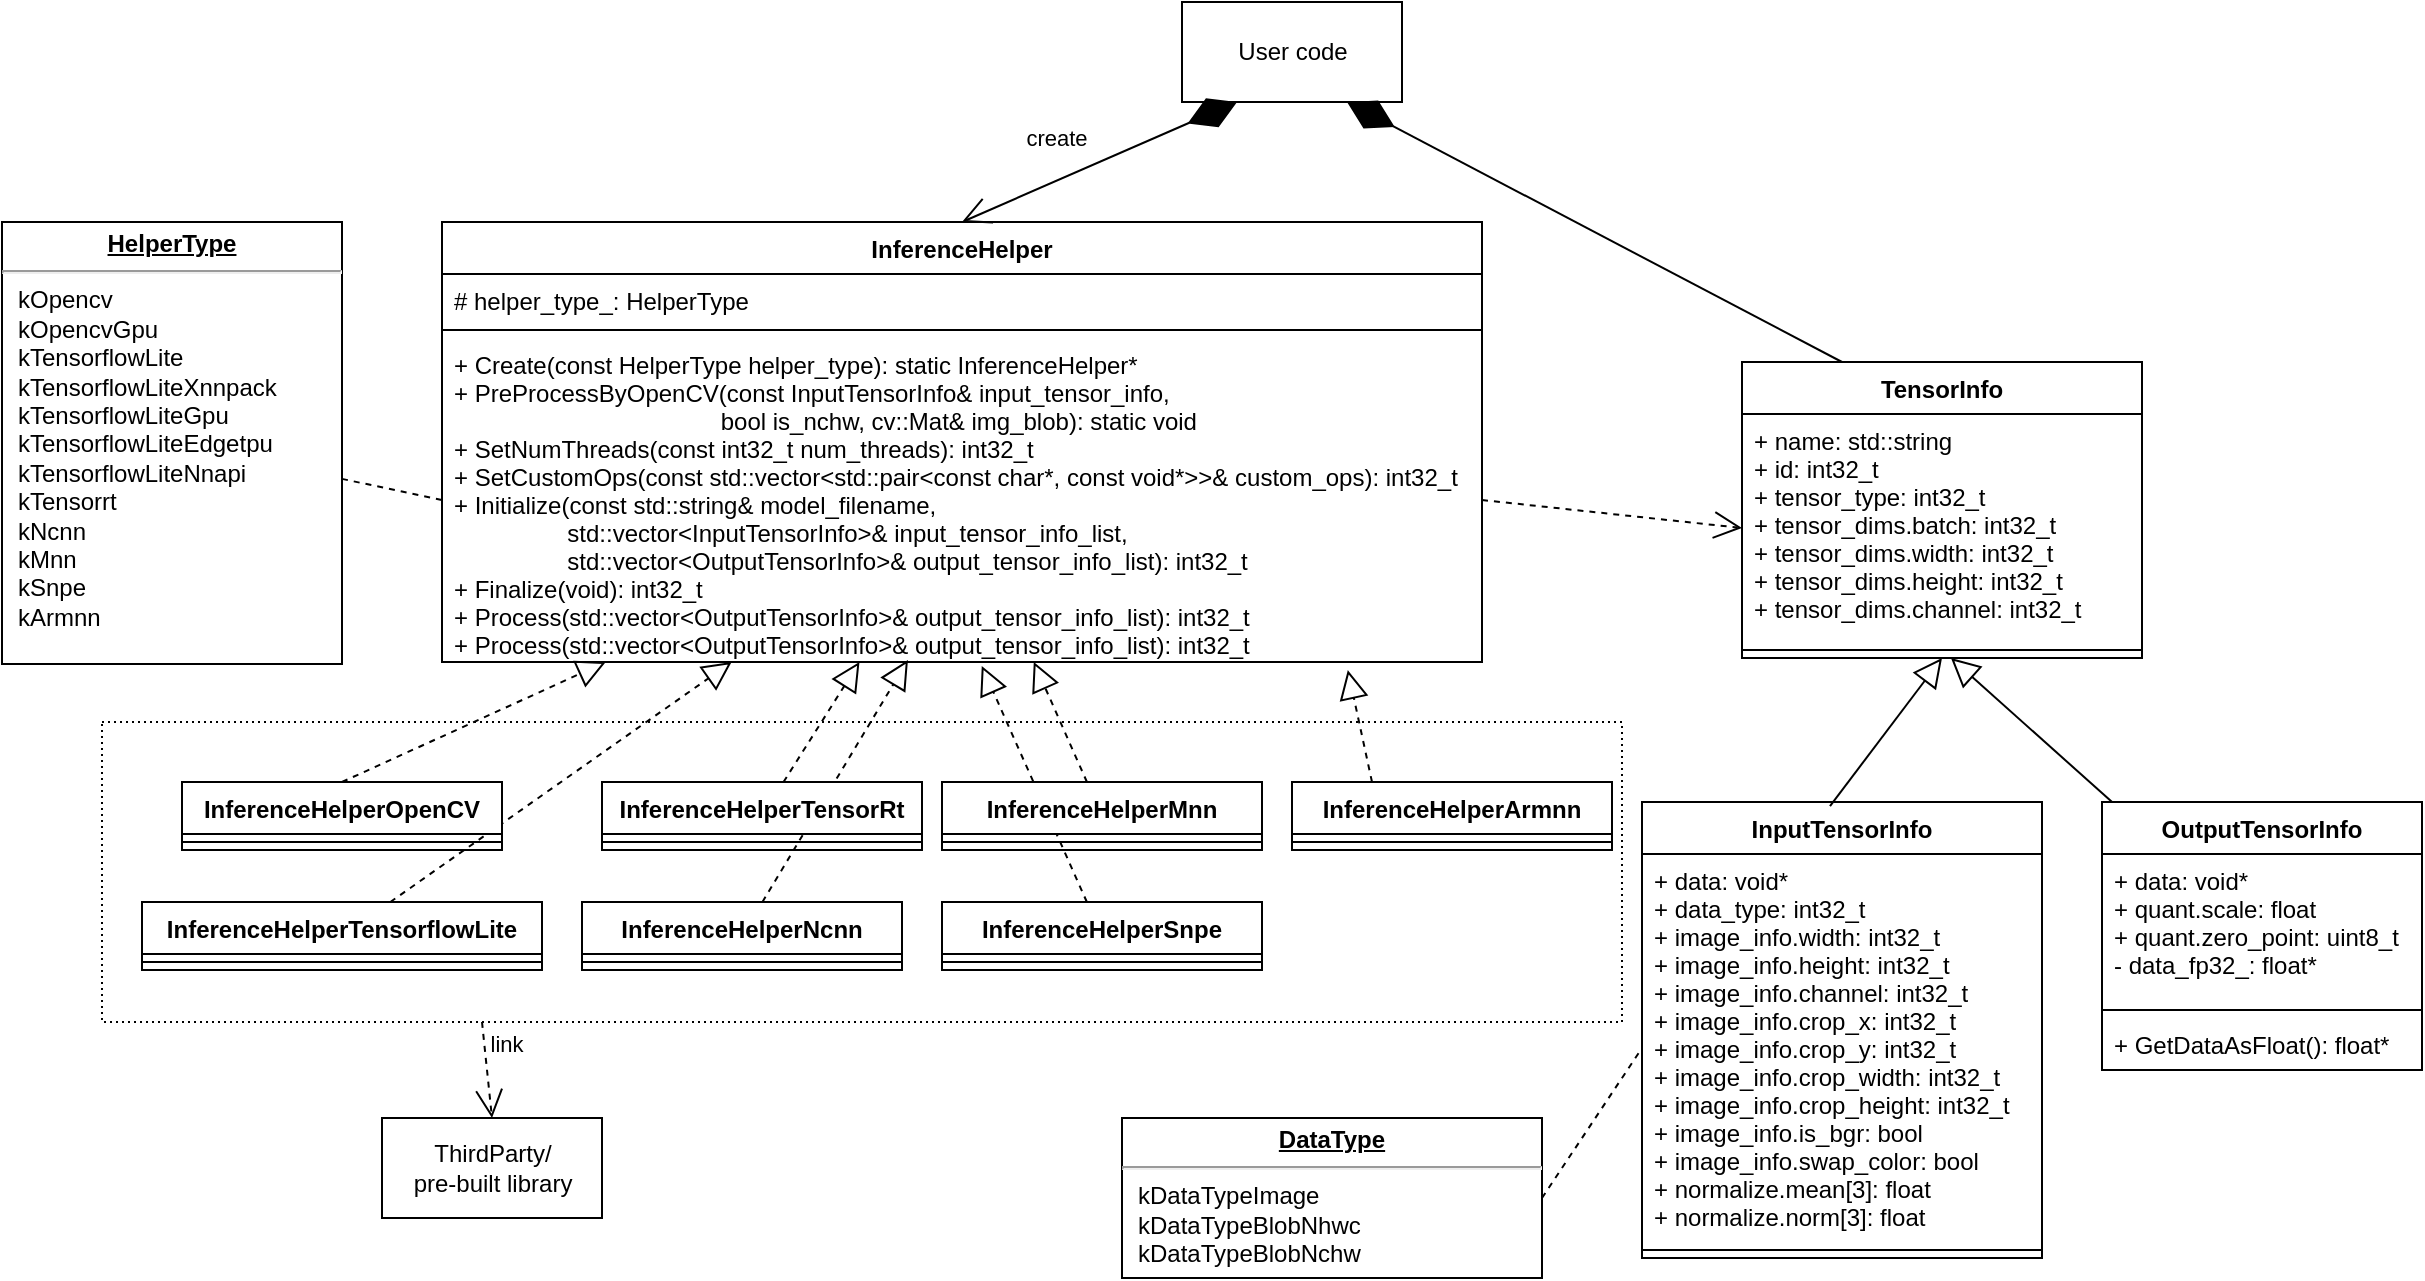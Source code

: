 <mxfile>
    <diagram id="2nVCpC3mRS13LhFPs2z5" name="Page-1">
        <mxGraphModel dx="1847" dy="1969" grid="1" gridSize="10" guides="1" tooltips="1" connect="1" arrows="1" fold="1" page="1" pageScale="1" pageWidth="827" pageHeight="1169" math="0" shadow="0">
            <root>
                <mxCell id="0"/>
                <mxCell id="1" parent="0"/>
                <mxCell id="48" value="" style="endArrow=block;dashed=1;endFill=0;endSize=12;html=1;" parent="1" source="39" target="46" edge="1">
                    <mxGeometry width="160" relative="1" as="geometry">
                        <mxPoint x="110" y="330" as="sourcePoint"/>
                        <mxPoint x="229.084" y="270" as="targetPoint"/>
                    </mxGeometry>
                </mxCell>
                <mxCell id="84" value="" style="endArrow=block;dashed=1;endFill=0;endSize=12;html=1;entryX=0.519;entryY=1.012;entryDx=0;entryDy=0;entryPerimeter=0;" parent="1" source="78" target="46" edge="1">
                    <mxGeometry width="160" relative="1" as="geometry">
                        <mxPoint x="478.529" y="290" as="sourcePoint"/>
                        <mxPoint x="509.2" y="228.866" as="targetPoint"/>
                    </mxGeometry>
                </mxCell>
                <mxCell id="50" value="" style="endArrow=block;dashed=1;endFill=0;endSize=12;html=1;entryX=0.448;entryY=0.994;entryDx=0;entryDy=0;entryPerimeter=0;" parent="1" source="35" target="46" edge="1">
                    <mxGeometry width="160" relative="1" as="geometry">
                        <mxPoint x="361.149" y="330" as="sourcePoint"/>
                        <mxPoint x="365.203" y="270" as="targetPoint"/>
                    </mxGeometry>
                </mxCell>
                <mxCell id="35" value="InferenceHelperNcnn" style="swimlane;fontStyle=1;align=center;verticalAlign=top;childLayout=stackLayout;horizontal=1;startSize=26;horizontalStack=0;resizeParent=1;resizeParentMax=0;resizeLast=0;collapsible=1;marginBottom=0;" parent="1" vertex="1">
                    <mxGeometry x="200" y="340" width="160" height="34" as="geometry"/>
                </mxCell>
                <mxCell id="36" value="" style="line;strokeWidth=1;fillColor=none;align=left;verticalAlign=middle;spacingTop=-1;spacingLeft=3;spacingRight=3;rotatable=0;labelPosition=right;points=[];portConstraint=eastwest;" parent="35" vertex="1">
                    <mxGeometry y="26" width="160" height="8" as="geometry"/>
                </mxCell>
                <mxCell id="74" value="" style="rounded=0;whiteSpace=wrap;html=1;fillColor=none;dashed=1;dashPattern=1 2;" parent="1" vertex="1">
                    <mxGeometry x="-40" y="250" width="760" height="150" as="geometry"/>
                </mxCell>
                <mxCell id="7" value="TensorInfo" style="swimlane;fontStyle=1;align=center;verticalAlign=top;childLayout=stackLayout;horizontal=1;startSize=26;horizontalStack=0;resizeParent=1;resizeParentMax=0;resizeLast=0;collapsible=1;marginBottom=0;" parent="1" vertex="1">
                    <mxGeometry x="780" y="70" width="200" height="148" as="geometry"/>
                </mxCell>
                <mxCell id="8" value="+ name: std::string&#10;+ id: int32_t&#10;+ tensor_type: int32_t&#10;+ tensor_dims.batch: int32_t&#10;+ tensor_dims.width: int32_t&#10;+ tensor_dims.height: int32_t&#10;+ tensor_dims.channel: int32_t&#10;" style="text;strokeColor=none;fillColor=none;align=left;verticalAlign=top;spacingLeft=4;spacingRight=4;overflow=hidden;rotatable=0;points=[[0,0.5],[1,0.5]];portConstraint=eastwest;" parent="7" vertex="1">
                    <mxGeometry y="26" width="200" height="114" as="geometry"/>
                </mxCell>
                <mxCell id="9" value="" style="line;strokeWidth=1;fillColor=none;align=left;verticalAlign=middle;spacingTop=-1;spacingLeft=3;spacingRight=3;rotatable=0;labelPosition=right;points=[];portConstraint=eastwest;" parent="7" vertex="1">
                    <mxGeometry y="140" width="200" height="8" as="geometry"/>
                </mxCell>
                <mxCell id="10" value="InputTensorInfo" style="swimlane;fontStyle=1;align=center;verticalAlign=top;childLayout=stackLayout;horizontal=1;startSize=26;horizontalStack=0;resizeParent=1;resizeParentMax=0;resizeLast=0;collapsible=1;marginBottom=0;" parent="1" vertex="1">
                    <mxGeometry x="730" y="290" width="200" height="228" as="geometry"/>
                </mxCell>
                <mxCell id="11" value="+ data: void*&#10;+ data_type: int32_t&#10;+ image_info.width: int32_t&#10;+ image_info.height: int32_t&#10;+ image_info.channel: int32_t&#10;+ image_info.crop_x: int32_t&#10;+ image_info.crop_y: int32_t&#10;+ image_info.crop_width: int32_t&#10;+ image_info.crop_height: int32_t&#10;+ image_info.is_bgr: bool&#10;+ image_info.swap_color: bool&#10;+ normalize.mean[3]: float&#10;+ normalize.norm[3]: float" style="text;strokeColor=none;fillColor=none;align=left;verticalAlign=top;spacingLeft=4;spacingRight=4;overflow=hidden;rotatable=0;points=[[0,0.5],[1,0.5]];portConstraint=eastwest;" parent="10" vertex="1">
                    <mxGeometry y="26" width="200" height="194" as="geometry"/>
                </mxCell>
                <mxCell id="12" value="" style="line;strokeWidth=1;fillColor=none;align=left;verticalAlign=middle;spacingTop=-1;spacingLeft=3;spacingRight=3;rotatable=0;labelPosition=right;points=[];portConstraint=eastwest;" parent="10" vertex="1">
                    <mxGeometry y="220" width="200" height="8" as="geometry"/>
                </mxCell>
                <mxCell id="17" value="OutputTensorInfo" style="swimlane;fontStyle=1;align=center;verticalAlign=top;childLayout=stackLayout;horizontal=1;startSize=26;horizontalStack=0;resizeParent=1;resizeParentMax=0;resizeLast=0;collapsible=1;marginBottom=0;" parent="1" vertex="1">
                    <mxGeometry x="960" y="290" width="160" height="134" as="geometry"/>
                </mxCell>
                <mxCell id="18" value="+ data: void*&#10;+ quant.scale: float&#10;+ quant.zero_point: uint8_t&#10;- data_fp32_: float*" style="text;strokeColor=none;fillColor=none;align=left;verticalAlign=top;spacingLeft=4;spacingRight=4;overflow=hidden;rotatable=0;points=[[0,0.5],[1,0.5]];portConstraint=eastwest;" parent="17" vertex="1">
                    <mxGeometry y="26" width="160" height="74" as="geometry"/>
                </mxCell>
                <mxCell id="19" value="" style="line;strokeWidth=1;fillColor=none;align=left;verticalAlign=middle;spacingTop=-1;spacingLeft=3;spacingRight=3;rotatable=0;labelPosition=right;points=[];portConstraint=eastwest;" parent="17" vertex="1">
                    <mxGeometry y="100" width="160" height="8" as="geometry"/>
                </mxCell>
                <mxCell id="20" value="+ GetDataAsFloat(): float*" style="text;strokeColor=none;fillColor=none;align=left;verticalAlign=top;spacingLeft=4;spacingRight=4;overflow=hidden;rotatable=0;points=[[0,0.5],[1,0.5]];portConstraint=eastwest;" parent="17" vertex="1">
                    <mxGeometry y="108" width="160" height="26" as="geometry"/>
                </mxCell>
                <mxCell id="21" value="" style="endArrow=block;endFill=0;endSize=12;html=1;entryX=0.5;entryY=1;entryDx=0;entryDy=0;exitX=0.47;exitY=0.009;exitDx=0;exitDy=0;exitPerimeter=0;" parent="1" source="10" target="7" edge="1">
                    <mxGeometry width="160" relative="1" as="geometry">
                        <mxPoint x="530" y="420" as="sourcePoint"/>
                        <mxPoint x="690" y="420" as="targetPoint"/>
                    </mxGeometry>
                </mxCell>
                <mxCell id="22" value="" style="endArrow=block;endFill=0;endSize=12;html=1;" parent="1" source="17" target="9" edge="1">
                    <mxGeometry width="160" relative="1" as="geometry">
                        <mxPoint x="884" y="391.962" as="sourcePoint"/>
                        <mxPoint x="1000" y="250" as="targetPoint"/>
                    </mxGeometry>
                </mxCell>
                <mxCell id="31" value="InferenceHelperMnn" style="swimlane;fontStyle=1;align=center;verticalAlign=top;childLayout=stackLayout;horizontal=1;startSize=26;horizontalStack=0;resizeParent=1;resizeParentMax=0;resizeLast=0;collapsible=1;marginBottom=0;" parent="1" vertex="1">
                    <mxGeometry x="380" y="280" width="160" height="34" as="geometry"/>
                </mxCell>
                <mxCell id="33" value="" style="line;strokeWidth=1;fillColor=none;align=left;verticalAlign=middle;spacingTop=-1;spacingLeft=3;spacingRight=3;rotatable=0;labelPosition=right;points=[];portConstraint=eastwest;" parent="31" vertex="1">
                    <mxGeometry y="26" width="160" height="8" as="geometry"/>
                </mxCell>
                <mxCell id="37" value="InferenceHelperOpenCV" style="swimlane;fontStyle=1;align=center;verticalAlign=top;childLayout=stackLayout;horizontal=1;startSize=26;horizontalStack=0;resizeParent=1;resizeParentMax=0;resizeLast=0;collapsible=1;marginBottom=0;" parent="1" vertex="1">
                    <mxGeometry y="280" width="160" height="34" as="geometry"/>
                </mxCell>
                <mxCell id="38" value="" style="line;strokeWidth=1;fillColor=none;align=left;verticalAlign=middle;spacingTop=-1;spacingLeft=3;spacingRight=3;rotatable=0;labelPosition=right;points=[];portConstraint=eastwest;" parent="37" vertex="1">
                    <mxGeometry y="26" width="160" height="8" as="geometry"/>
                </mxCell>
                <mxCell id="39" value="InferenceHelperTensorflowLite" style="swimlane;fontStyle=1;align=center;verticalAlign=top;childLayout=stackLayout;horizontal=1;startSize=26;horizontalStack=0;resizeParent=1;resizeParentMax=0;resizeLast=0;collapsible=1;marginBottom=0;" parent="1" vertex="1">
                    <mxGeometry x="-20" y="340" width="200" height="34" as="geometry"/>
                </mxCell>
                <mxCell id="40" value="" style="line;strokeWidth=1;fillColor=none;align=left;verticalAlign=middle;spacingTop=-1;spacingLeft=3;spacingRight=3;rotatable=0;labelPosition=right;points=[];portConstraint=eastwest;" parent="39" vertex="1">
                    <mxGeometry y="26" width="200" height="8" as="geometry"/>
                </mxCell>
                <mxCell id="41" value="InferenceHelperTensorRt" style="swimlane;fontStyle=1;align=center;verticalAlign=top;childLayout=stackLayout;horizontal=1;startSize=26;horizontalStack=0;resizeParent=1;resizeParentMax=0;resizeLast=0;collapsible=1;marginBottom=0;" parent="1" vertex="1">
                    <mxGeometry x="210" y="280" width="160" height="34" as="geometry"/>
                </mxCell>
                <mxCell id="42" value="" style="line;strokeWidth=1;fillColor=none;align=left;verticalAlign=middle;spacingTop=-1;spacingLeft=3;spacingRight=3;rotatable=0;labelPosition=right;points=[];portConstraint=eastwest;" parent="41" vertex="1">
                    <mxGeometry y="26" width="160" height="8" as="geometry"/>
                </mxCell>
                <mxCell id="43" value="InferenceHelper" style="swimlane;fontStyle=1;align=center;verticalAlign=top;childLayout=stackLayout;horizontal=1;startSize=26;horizontalStack=0;resizeParent=1;resizeParentMax=0;resizeLast=0;collapsible=1;marginBottom=0;" parent="1" vertex="1">
                    <mxGeometry x="130" width="520" height="220" as="geometry"/>
                </mxCell>
                <mxCell id="44" value="# helper_type_: HelperType" style="text;strokeColor=none;fillColor=none;align=left;verticalAlign=top;spacingLeft=4;spacingRight=4;overflow=hidden;rotatable=0;points=[[0,0.5],[1,0.5]];portConstraint=eastwest;" parent="43" vertex="1">
                    <mxGeometry y="26" width="520" height="24" as="geometry"/>
                </mxCell>
                <mxCell id="45" value="" style="line;strokeWidth=1;fillColor=none;align=left;verticalAlign=middle;spacingTop=-1;spacingLeft=3;spacingRight=3;rotatable=0;labelPosition=right;points=[];portConstraint=eastwest;" parent="43" vertex="1">
                    <mxGeometry y="50" width="520" height="8" as="geometry"/>
                </mxCell>
                <mxCell id="46" value="+ Create(const HelperType helper_type): static InferenceHelper*&#10;+ PreProcessByOpenCV(const InputTensorInfo&amp; input_tensor_info,&#10;                                        bool is_nchw, cv::Mat&amp; img_blob): static void&#10;+ SetNumThreads(const int32_t num_threads): int32_t&#10;+ SetCustomOps(const std::vector&lt;std::pair&lt;const char*, const void*&gt;&gt;&amp; custom_ops): int32_t&#10;+ Initialize(const std::string&amp; model_filename, &#10;                 std::vector&lt;InputTensorInfo&gt;&amp; input_tensor_info_list, &#10;                 std::vector&lt;OutputTensorInfo&gt;&amp; output_tensor_info_list): int32_t&#10;+ Finalize(void): int32_t&#10;+ Process(std::vector&lt;OutputTensorInfo&gt;&amp; output_tensor_info_list): int32_t&#10;+ Process(std::vector&lt;OutputTensorInfo&gt;&amp; output_tensor_info_list): int32_t" style="text;strokeColor=none;fillColor=none;align=left;verticalAlign=top;spacingLeft=4;spacingRight=4;overflow=hidden;rotatable=0;points=[[0,0.5],[1,0.5]];portConstraint=eastwest;" parent="43" vertex="1">
                    <mxGeometry y="58" width="520" height="162" as="geometry"/>
                </mxCell>
                <mxCell id="47" value="" style="endArrow=block;dashed=1;endFill=0;endSize=12;html=1;exitX=0.5;exitY=0;exitDx=0;exitDy=0;" parent="1" source="37" target="46" edge="1">
                    <mxGeometry width="160" relative="1" as="geometry">
                        <mxPoint x="884" y="391.962" as="sourcePoint"/>
                        <mxPoint x="1010" y="258" as="targetPoint"/>
                    </mxGeometry>
                </mxCell>
                <mxCell id="49" value="" style="endArrow=block;dashed=1;endFill=0;endSize=12;html=1;" parent="1" source="41" target="46" edge="1">
                    <mxGeometry width="160" relative="1" as="geometry">
                        <mxPoint x="205.773" y="376" as="sourcePoint"/>
                        <mxPoint x="304.124" y="270" as="targetPoint"/>
                    </mxGeometry>
                </mxCell>
                <mxCell id="51" value="" style="endArrow=block;dashed=1;endFill=0;endSize=12;html=1;" parent="1" source="31" target="46" edge="1">
                    <mxGeometry width="160" relative="1" as="geometry">
                        <mxPoint x="461.237" y="376" as="sourcePoint"/>
                        <mxPoint x="406.598" y="270" as="targetPoint"/>
                    </mxGeometry>
                </mxCell>
                <mxCell id="52" value="&lt;p style=&quot;margin: 4px 0px 0px ; text-align: center&quot;&gt;&lt;b&gt;&lt;u&gt;HelperType&lt;/u&gt;&lt;/b&gt;&lt;br&gt;&lt;/p&gt;&lt;hr&gt;&lt;p style=&quot;margin: 0px ; margin-left: 8px&quot;&gt;kOpencv&lt;/p&gt;&lt;p style=&quot;margin: 0px ; margin-left: 8px&quot;&gt;kOpencvGpu&lt;/p&gt;&lt;p style=&quot;margin: 0px ; margin-left: 8px&quot;&gt;kTensorflowLite&lt;/p&gt;&lt;p style=&quot;margin: 0px ; margin-left: 8px&quot;&gt;kTensorflowLiteXnnpack&lt;/p&gt;&lt;p style=&quot;margin: 0px ; margin-left: 8px&quot;&gt;kTensorflowLiteGpu&lt;/p&gt;&lt;p style=&quot;margin: 0px ; margin-left: 8px&quot;&gt;kTensorflowLiteEdgetpu&lt;/p&gt;&lt;p style=&quot;margin: 0px ; margin-left: 8px&quot;&gt;kTensorflowLiteNnapi&lt;/p&gt;&lt;p style=&quot;margin: 0px ; margin-left: 8px&quot;&gt;kTensorrt&lt;/p&gt;&lt;p style=&quot;margin: 0px ; margin-left: 8px&quot;&gt;kNcnn&lt;/p&gt;&lt;p style=&quot;margin: 0px ; margin-left: 8px&quot;&gt;kMnn&lt;/p&gt;&lt;p style=&quot;margin: 0px ; margin-left: 8px&quot;&gt;kSnpe&lt;/p&gt;&lt;p style=&quot;margin: 0px ; margin-left: 8px&quot;&gt;kArmnn&lt;/p&gt;" style="verticalAlign=top;align=left;overflow=fill;fontSize=12;fontFamily=Helvetica;html=1;" parent="1" vertex="1">
                    <mxGeometry x="-90" width="170" height="221" as="geometry"/>
                </mxCell>
                <mxCell id="54" value="&lt;p style=&quot;margin: 4px 0px 0px ; text-align: center&quot;&gt;&lt;b&gt;&lt;u&gt;DataType&lt;/u&gt;&lt;/b&gt;&lt;br&gt;&lt;/p&gt;&lt;hr&gt;&lt;p style=&quot;margin: 0px ; margin-left: 8px&quot;&gt;kDataTypeImage&lt;br&gt;&lt;/p&gt;&lt;p style=&quot;margin: 0px ; margin-left: 8px&quot;&gt;kDataTypeBlobNhwc&lt;br&gt;&lt;/p&gt;&lt;p style=&quot;margin: 0px ; margin-left: 8px&quot;&gt;kDataTypeBlobNchw&lt;br&gt;&lt;/p&gt;" style="verticalAlign=top;align=left;overflow=fill;fontSize=12;fontFamily=Helvetica;html=1;" parent="1" vertex="1">
                    <mxGeometry x="470" y="448" width="210" height="80" as="geometry"/>
                </mxCell>
                <mxCell id="60" value="" style="endArrow=none;dashed=1;html=1;entryX=0;entryY=0.5;entryDx=0;entryDy=0;" parent="1" source="52" target="46" edge="1">
                    <mxGeometry width="50" height="50" relative="1" as="geometry">
                        <mxPoint x="490" y="450" as="sourcePoint"/>
                        <mxPoint x="540" y="400" as="targetPoint"/>
                    </mxGeometry>
                </mxCell>
                <mxCell id="61" value="" style="endArrow=none;dashed=1;html=1;entryX=0;entryY=0.5;entryDx=0;entryDy=0;exitX=1;exitY=0.5;exitDx=0;exitDy=0;" parent="1" source="54" target="11" edge="1">
                    <mxGeometry width="50" height="50" relative="1" as="geometry">
                        <mxPoint x="48.558" y="270" as="sourcePoint"/>
                        <mxPoint x="110" y="199" as="targetPoint"/>
                    </mxGeometry>
                </mxCell>
                <mxCell id="62" value="User code" style="html=1;" parent="1" vertex="1">
                    <mxGeometry x="500" y="-110" width="110" height="50" as="geometry"/>
                </mxCell>
                <mxCell id="65" value="create" style="endArrow=diamondThin;endFill=1;endSize=24;html=1;exitX=0.5;exitY=0;exitDx=0;exitDy=0;startArrow=open;startFill=0;startSize=12;entryX=0.25;entryY=1;entryDx=0;entryDy=0;" parent="1" source="43" target="62" edge="1">
                    <mxGeometry x="-0.2" y="20" width="160" relative="1" as="geometry">
                        <mxPoint x="430" y="120" as="sourcePoint"/>
                        <mxPoint x="590" y="120" as="targetPoint"/>
                        <mxPoint as="offset"/>
                    </mxGeometry>
                </mxCell>
                <mxCell id="70" value="" style="endArrow=diamondThin;endFill=1;endSize=24;html=1;entryX=0.75;entryY=1;entryDx=0;entryDy=0;exitX=0.25;exitY=0;exitDx=0;exitDy=0;" parent="1" source="7" target="62" edge="1">
                    <mxGeometry width="160" relative="1" as="geometry">
                        <mxPoint x="430" y="120" as="sourcePoint"/>
                        <mxPoint x="590" y="120" as="targetPoint"/>
                    </mxGeometry>
                </mxCell>
                <mxCell id="72" value="" style="endArrow=open;endFill=1;endSize=12;html=1;entryX=0;entryY=0.5;entryDx=0;entryDy=0;exitX=1;exitY=0.5;exitDx=0;exitDy=0;dashed=1;" parent="1" source="46" target="8" edge="1">
                    <mxGeometry width="160" relative="1" as="geometry">
                        <mxPoint x="110" y="-130" as="sourcePoint"/>
                        <mxPoint x="270" y="-130" as="targetPoint"/>
                    </mxGeometry>
                </mxCell>
                <mxCell id="73" value="ThirdParty/&lt;br&gt;pre-built library" style="html=1;" parent="1" vertex="1">
                    <mxGeometry x="100" y="448" width="110" height="50" as="geometry"/>
                </mxCell>
                <mxCell id="76" value="link" style="endArrow=open;endFill=1;endSize=12;html=1;entryX=0.5;entryY=0;entryDx=0;entryDy=0;exitX=0.25;exitY=1;exitDx=0;exitDy=0;dashed=1;" parent="1" source="74" target="73" edge="1">
                    <mxGeometry x="-0.496" y="11" width="160" relative="1" as="geometry">
                        <mxPoint x="660" y="144" as="sourcePoint"/>
                        <mxPoint x="790" y="163" as="targetPoint"/>
                        <mxPoint as="offset"/>
                    </mxGeometry>
                </mxCell>
                <mxCell id="78" value="InferenceHelperSnpe" style="swimlane;fontStyle=1;align=center;verticalAlign=top;childLayout=stackLayout;horizontal=1;startSize=26;horizontalStack=0;resizeParent=1;resizeParentMax=0;resizeLast=0;collapsible=1;marginBottom=0;" parent="1" vertex="1">
                    <mxGeometry x="380" y="340" width="160" height="34" as="geometry"/>
                </mxCell>
                <mxCell id="79" value="" style="line;strokeWidth=1;fillColor=none;align=left;verticalAlign=middle;spacingTop=-1;spacingLeft=3;spacingRight=3;rotatable=0;labelPosition=right;points=[];portConstraint=eastwest;" parent="78" vertex="1">
                    <mxGeometry y="26" width="160" height="8" as="geometry"/>
                </mxCell>
                <mxCell id="80" value="InferenceHelperArmnn" style="swimlane;fontStyle=1;align=center;verticalAlign=top;childLayout=stackLayout;horizontal=1;startSize=26;horizontalStack=0;resizeParent=1;resizeParentMax=0;resizeLast=0;collapsible=1;marginBottom=0;" parent="1" vertex="1">
                    <mxGeometry x="555" y="280" width="160" height="34" as="geometry"/>
                </mxCell>
                <mxCell id="81" value="" style="line;strokeWidth=1;fillColor=none;align=left;verticalAlign=middle;spacingTop=-1;spacingLeft=3;spacingRight=3;rotatable=0;labelPosition=right;points=[];portConstraint=eastwest;" parent="80" vertex="1">
                    <mxGeometry y="26" width="160" height="8" as="geometry"/>
                </mxCell>
                <mxCell id="85" value="" style="endArrow=block;dashed=1;endFill=0;endSize=12;html=1;entryX=0.871;entryY=1.025;entryDx=0;entryDy=0;entryPerimeter=0;exitX=0.25;exitY=0;exitDx=0;exitDy=0;" parent="1" source="80" target="46" edge="1">
                    <mxGeometry width="160" relative="1" as="geometry">
                        <mxPoint x="467.637" y="350" as="sourcePoint"/>
                        <mxPoint x="450.96" y="230" as="targetPoint"/>
                    </mxGeometry>
                </mxCell>
            </root>
        </mxGraphModel>
    </diagram>
</mxfile>